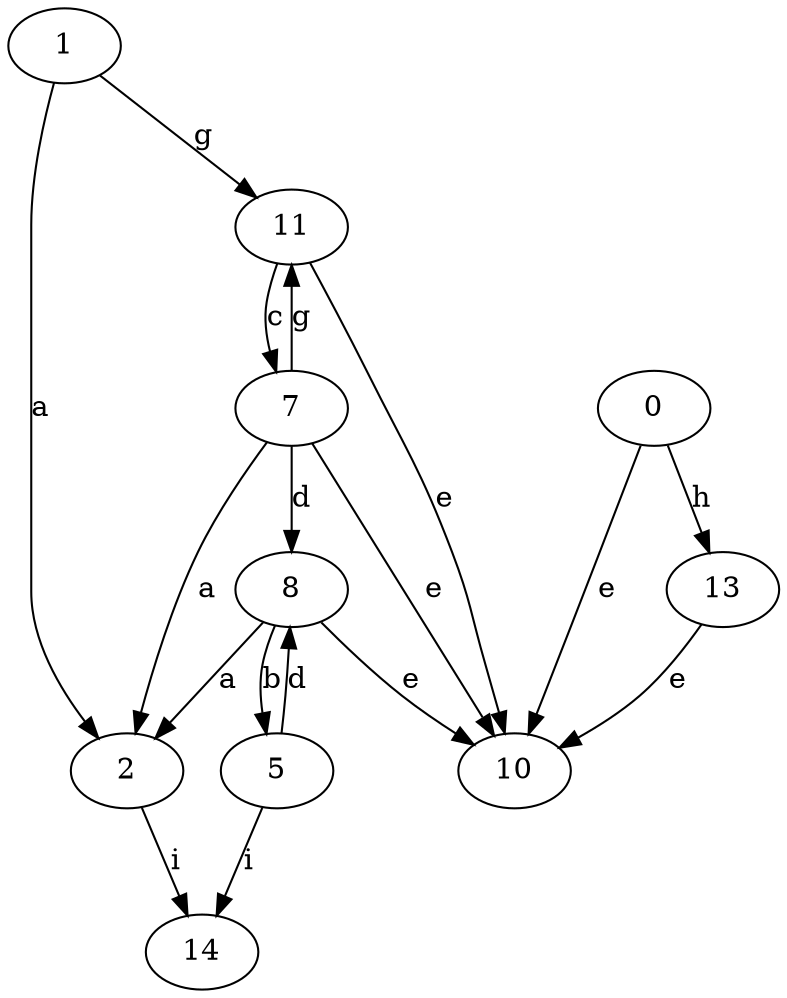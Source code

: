 strict digraph  {
1;
2;
5;
7;
8;
10;
11;
13;
14;
0;
1 -> 2  [label=a];
1 -> 11  [label=g];
2 -> 14  [label=i];
5 -> 8  [label=d];
5 -> 14  [label=i];
7 -> 2  [label=a];
7 -> 8  [label=d];
7 -> 10  [label=e];
7 -> 11  [label=g];
8 -> 2  [label=a];
8 -> 5  [label=b];
8 -> 10  [label=e];
11 -> 7  [label=c];
11 -> 10  [label=e];
13 -> 10  [label=e];
0 -> 10  [label=e];
0 -> 13  [label=h];
}
